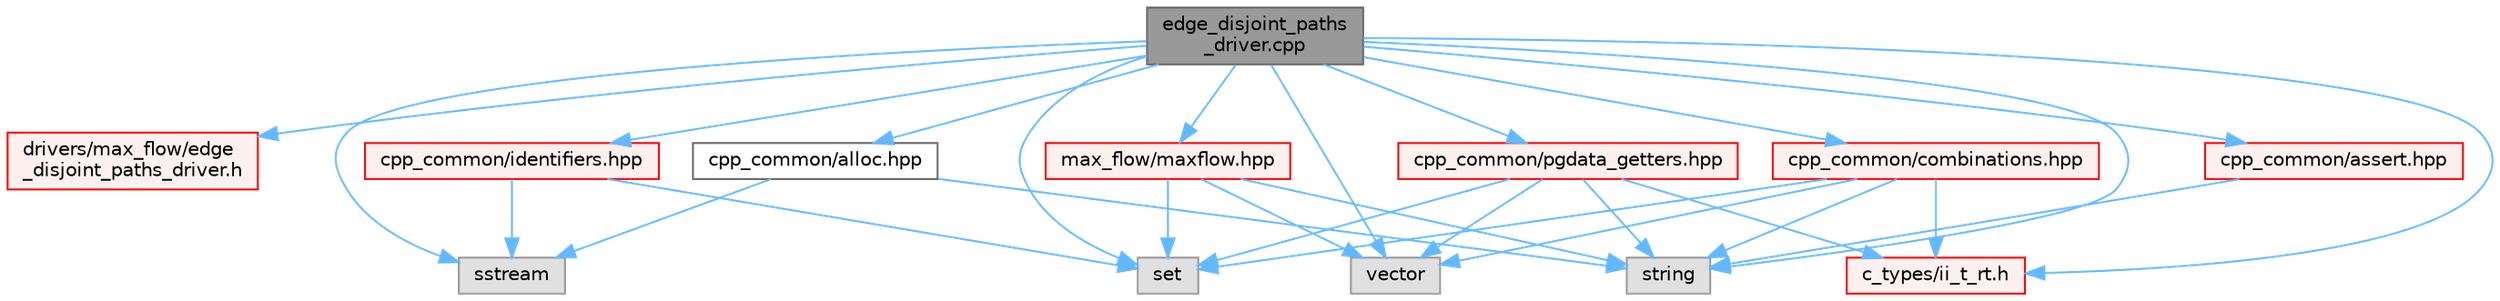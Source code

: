 digraph "edge_disjoint_paths_driver.cpp"
{
 // LATEX_PDF_SIZE
  bgcolor="transparent";
  edge [fontname=Helvetica,fontsize=10,labelfontname=Helvetica,labelfontsize=10];
  node [fontname=Helvetica,fontsize=10,shape=box,height=0.2,width=0.4];
  Node1 [id="Node000001",label="edge_disjoint_paths\l_driver.cpp",height=0.2,width=0.4,color="gray40", fillcolor="grey60", style="filled", fontcolor="black",tooltip=" "];
  Node1 -> Node2 [id="edge1_Node000001_Node000002",color="steelblue1",style="solid",tooltip=" "];
  Node2 [id="Node000002",label="drivers/max_flow/edge\l_disjoint_paths_driver.h",height=0.2,width=0.4,color="red", fillcolor="#FFF0F0", style="filled",URL="$edge__disjoint__paths__driver_8h.html",tooltip=" "];
  Node1 -> Node8 [id="edge2_Node000001_Node000008",color="steelblue1",style="solid",tooltip=" "];
  Node8 [id="Node000008",label="sstream",height=0.2,width=0.4,color="grey60", fillcolor="#E0E0E0", style="filled",tooltip=" "];
  Node1 -> Node9 [id="edge3_Node000001_Node000009",color="steelblue1",style="solid",tooltip=" "];
  Node9 [id="Node000009",label="vector",height=0.2,width=0.4,color="grey60", fillcolor="#E0E0E0", style="filled",tooltip=" "];
  Node1 -> Node10 [id="edge4_Node000001_Node000010",color="steelblue1",style="solid",tooltip=" "];
  Node10 [id="Node000010",label="set",height=0.2,width=0.4,color="grey60", fillcolor="#E0E0E0", style="filled",tooltip=" "];
  Node1 -> Node11 [id="edge5_Node000001_Node000011",color="steelblue1",style="solid",tooltip=" "];
  Node11 [id="Node000011",label="string",height=0.2,width=0.4,color="grey60", fillcolor="#E0E0E0", style="filled",tooltip=" "];
  Node1 -> Node12 [id="edge6_Node000001_Node000012",color="steelblue1",style="solid",tooltip=" "];
  Node12 [id="Node000012",label="max_flow/maxflow.hpp",height=0.2,width=0.4,color="red", fillcolor="#FFF0F0", style="filled",URL="$maxflow_8hpp.html",tooltip=" "];
  Node12 -> Node11 [id="edge7_Node000012_Node000011",color="steelblue1",style="solid",tooltip=" "];
  Node12 -> Node9 [id="edge8_Node000012_Node000009",color="steelblue1",style="solid",tooltip=" "];
  Node12 -> Node10 [id="edge9_Node000012_Node000010",color="steelblue1",style="solid",tooltip=" "];
  Node1 -> Node28 [id="edge10_Node000001_Node000028",color="steelblue1",style="solid",tooltip=" "];
  Node28 [id="Node000028",label="cpp_common/pgdata_getters.hpp",height=0.2,width=0.4,color="red", fillcolor="#FFF0F0", style="filled",URL="$pgdata__getters_8hpp.html",tooltip=" "];
  Node28 -> Node11 [id="edge11_Node000028_Node000011",color="steelblue1",style="solid",tooltip=" "];
  Node28 -> Node10 [id="edge12_Node000028_Node000010",color="steelblue1",style="solid",tooltip=" "];
  Node28 -> Node9 [id="edge13_Node000028_Node000009",color="steelblue1",style="solid",tooltip=" "];
  Node28 -> Node31 [id="edge14_Node000028_Node000031",color="steelblue1",style="solid",tooltip=" "];
  Node31 [id="Node000031",label="c_types/ii_t_rt.h",height=0.2,width=0.4,color="red", fillcolor="#FFF0F0", style="filled",URL="$ii__t__rt_8h.html",tooltip=" "];
  Node1 -> Node43 [id="edge15_Node000001_Node000043",color="steelblue1",style="solid",tooltip=" "];
  Node43 [id="Node000043",label="cpp_common/combinations.hpp",height=0.2,width=0.4,color="red", fillcolor="#FFF0F0", style="filled",URL="$combinations_8hpp.html",tooltip=" "];
  Node43 -> Node10 [id="edge16_Node000043_Node000010",color="steelblue1",style="solid",tooltip=" "];
  Node43 -> Node9 [id="edge17_Node000043_Node000009",color="steelblue1",style="solid",tooltip=" "];
  Node43 -> Node11 [id="edge18_Node000043_Node000011",color="steelblue1",style="solid",tooltip=" "];
  Node43 -> Node31 [id="edge19_Node000043_Node000031",color="steelblue1",style="solid",tooltip=" "];
  Node1 -> Node62 [id="edge20_Node000001_Node000062",color="steelblue1",style="solid",tooltip=" "];
  Node62 [id="Node000062",label="cpp_common/identifiers.hpp",height=0.2,width=0.4,color="red", fillcolor="#FFF0F0", style="filled",URL="$identifiers_8hpp.html",tooltip=" "];
  Node62 -> Node10 [id="edge21_Node000062_Node000010",color="steelblue1",style="solid",tooltip=" "];
  Node62 -> Node8 [id="edge22_Node000062_Node000008",color="steelblue1",style="solid",tooltip=" "];
  Node1 -> Node59 [id="edge23_Node000001_Node000059",color="steelblue1",style="solid",tooltip=" "];
  Node59 [id="Node000059",label="cpp_common/assert.hpp",height=0.2,width=0.4,color="red", fillcolor="#FFF0F0", style="filled",URL="$assert_8hpp.html",tooltip="Assertions Handling."];
  Node59 -> Node11 [id="edge24_Node000059_Node000011",color="steelblue1",style="solid",tooltip=" "];
  Node1 -> Node65 [id="edge25_Node000001_Node000065",color="steelblue1",style="solid",tooltip=" "];
  Node65 [id="Node000065",label="cpp_common/alloc.hpp",height=0.2,width=0.4,color="grey40", fillcolor="white", style="filled",URL="$alloc_8hpp.html",tooltip=" "];
  Node65 -> Node11 [id="edge26_Node000065_Node000011",color="steelblue1",style="solid",tooltip=" "];
  Node65 -> Node8 [id="edge27_Node000065_Node000008",color="steelblue1",style="solid",tooltip=" "];
  Node1 -> Node31 [id="edge28_Node000001_Node000031",color="steelblue1",style="solid",tooltip=" "];
}
